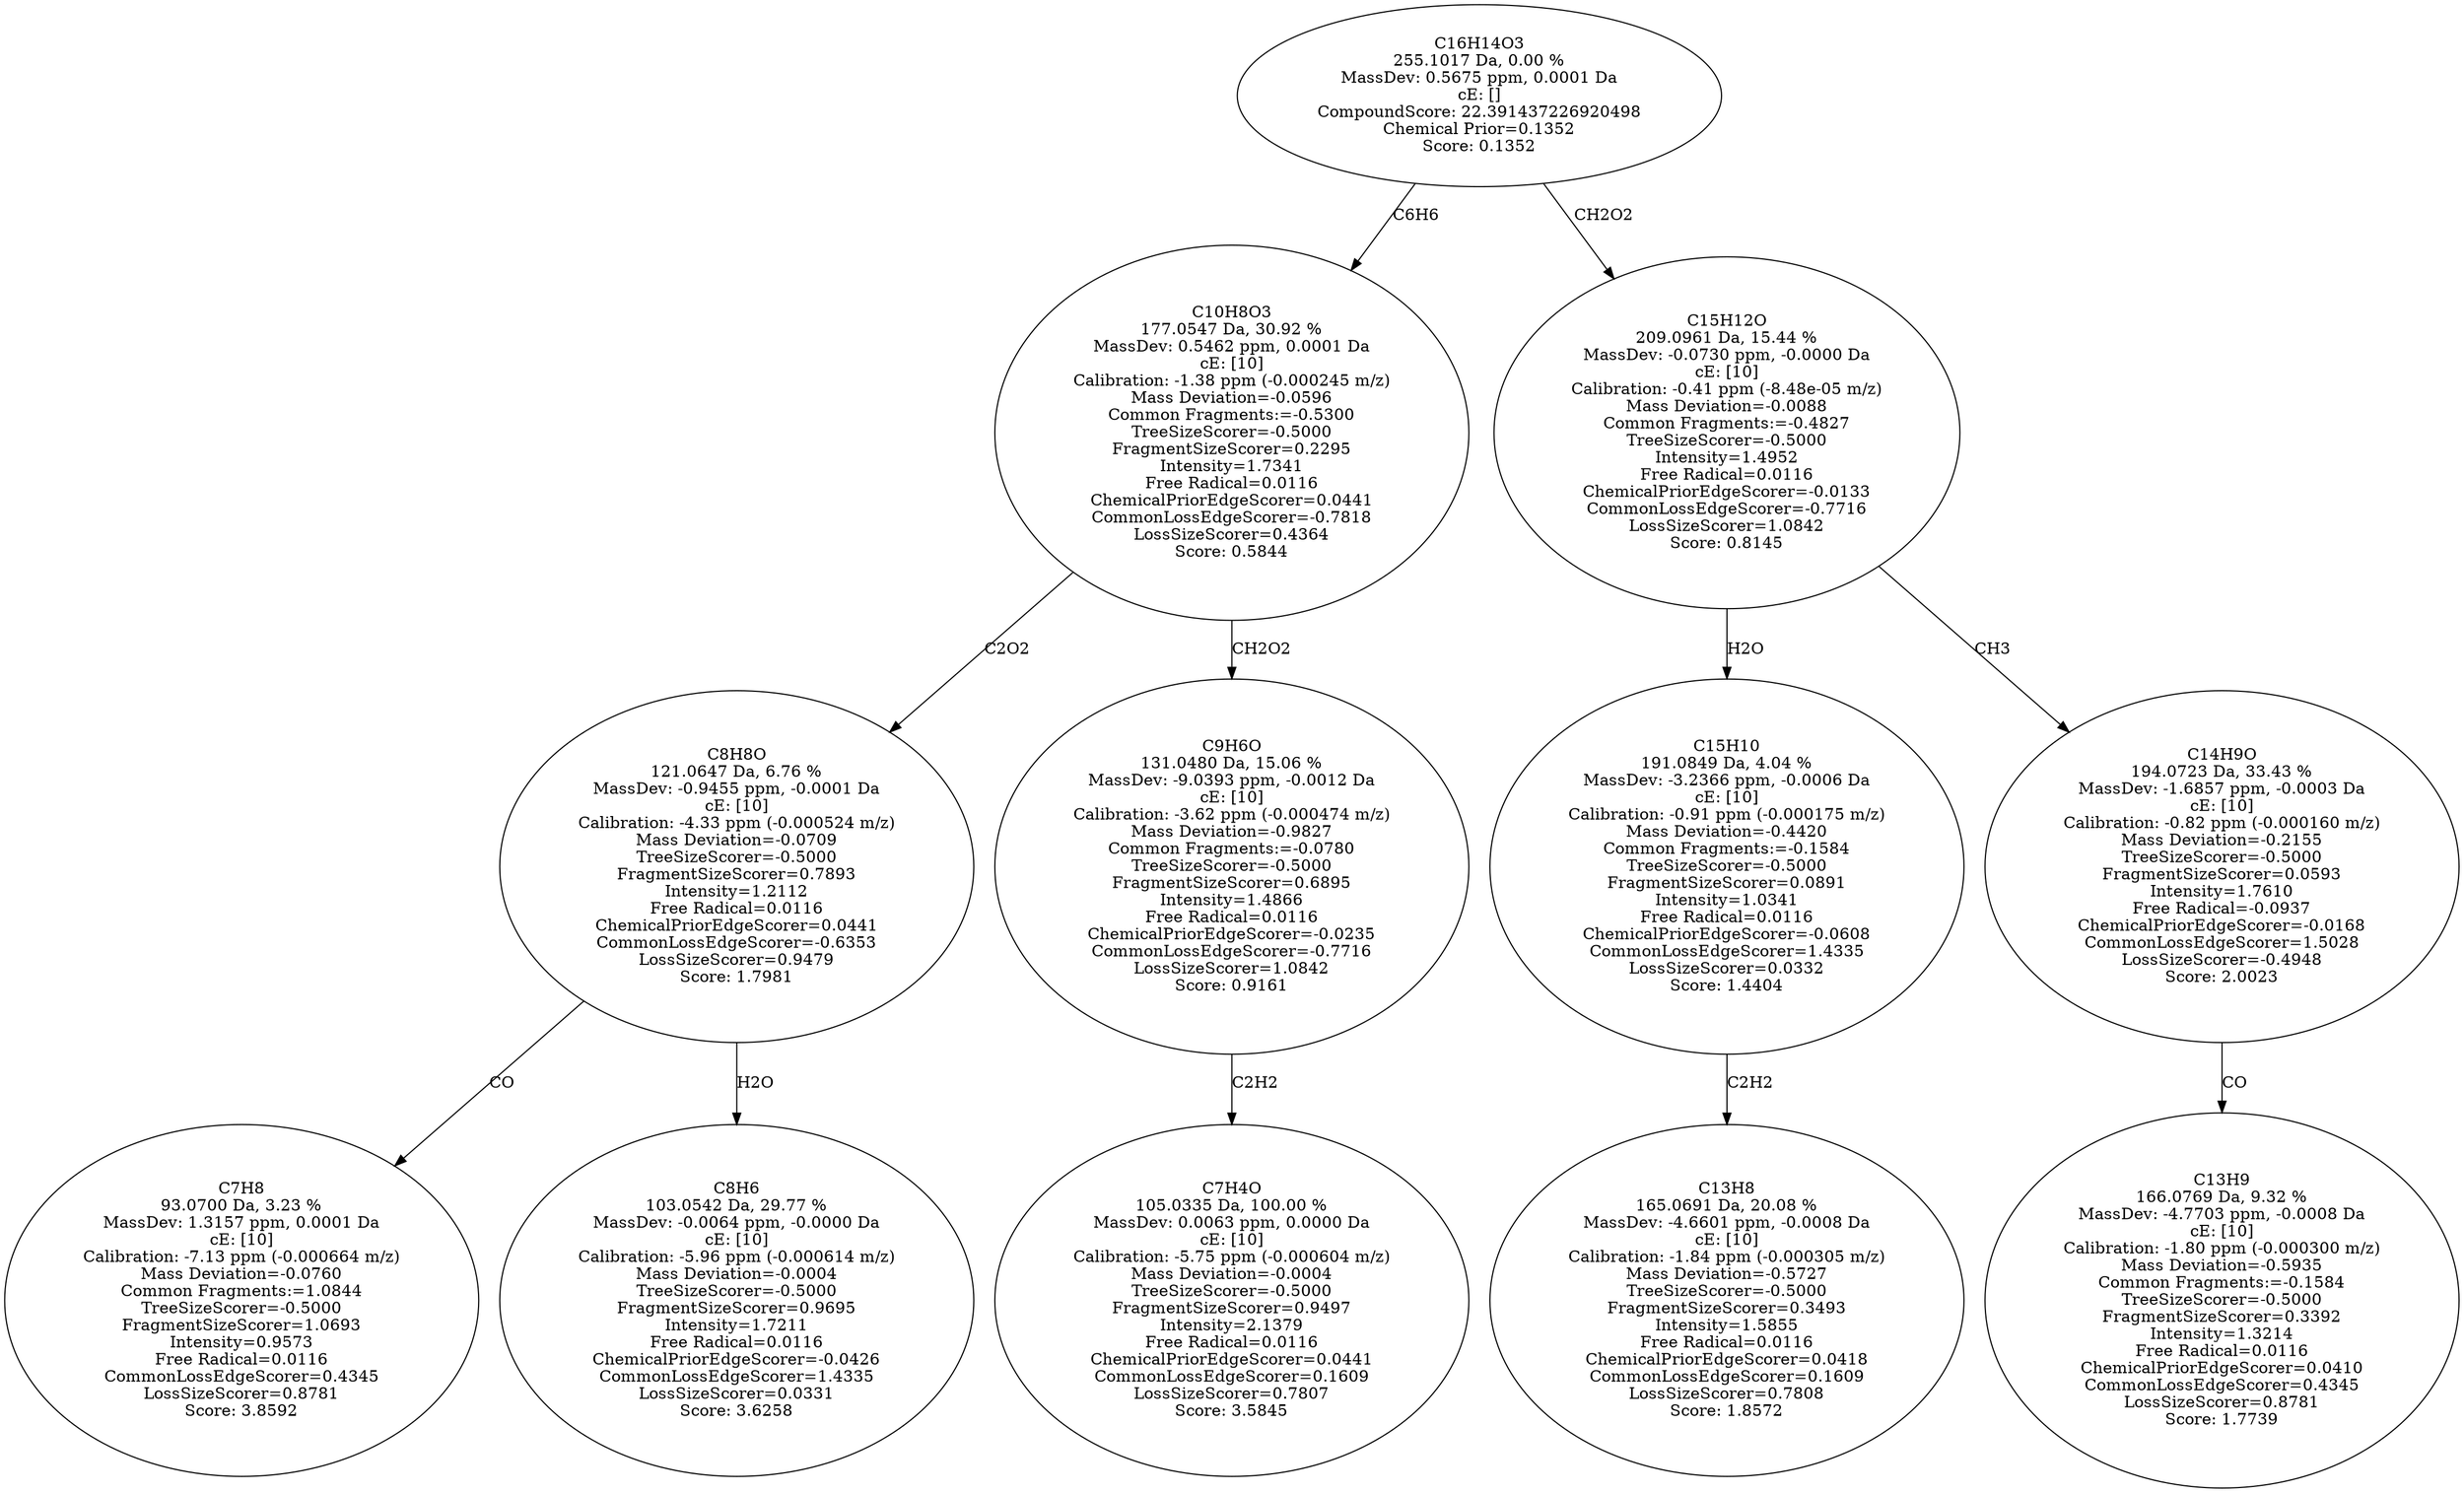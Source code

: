 strict digraph {
v1 [label="C7H8\n93.0700 Da, 3.23 %\nMassDev: 1.3157 ppm, 0.0001 Da\ncE: [10]\nCalibration: -7.13 ppm (-0.000664 m/z)\nMass Deviation=-0.0760\nCommon Fragments:=1.0844\nTreeSizeScorer=-0.5000\nFragmentSizeScorer=1.0693\nIntensity=0.9573\nFree Radical=0.0116\nCommonLossEdgeScorer=0.4345\nLossSizeScorer=0.8781\nScore: 3.8592"];
v2 [label="C8H6\n103.0542 Da, 29.77 %\nMassDev: -0.0064 ppm, -0.0000 Da\ncE: [10]\nCalibration: -5.96 ppm (-0.000614 m/z)\nMass Deviation=-0.0004\nTreeSizeScorer=-0.5000\nFragmentSizeScorer=0.9695\nIntensity=1.7211\nFree Radical=0.0116\nChemicalPriorEdgeScorer=-0.0426\nCommonLossEdgeScorer=1.4335\nLossSizeScorer=0.0331\nScore: 3.6258"];
v3 [label="C8H8O\n121.0647 Da, 6.76 %\nMassDev: -0.9455 ppm, -0.0001 Da\ncE: [10]\nCalibration: -4.33 ppm (-0.000524 m/z)\nMass Deviation=-0.0709\nTreeSizeScorer=-0.5000\nFragmentSizeScorer=0.7893\nIntensity=1.2112\nFree Radical=0.0116\nChemicalPriorEdgeScorer=0.0441\nCommonLossEdgeScorer=-0.6353\nLossSizeScorer=0.9479\nScore: 1.7981"];
v4 [label="C7H4O\n105.0335 Da, 100.00 %\nMassDev: 0.0063 ppm, 0.0000 Da\ncE: [10]\nCalibration: -5.75 ppm (-0.000604 m/z)\nMass Deviation=-0.0004\nTreeSizeScorer=-0.5000\nFragmentSizeScorer=0.9497\nIntensity=2.1379\nFree Radical=0.0116\nChemicalPriorEdgeScorer=0.0441\nCommonLossEdgeScorer=0.1609\nLossSizeScorer=0.7807\nScore: 3.5845"];
v5 [label="C9H6O\n131.0480 Da, 15.06 %\nMassDev: -9.0393 ppm, -0.0012 Da\ncE: [10]\nCalibration: -3.62 ppm (-0.000474 m/z)\nMass Deviation=-0.9827\nCommon Fragments:=-0.0780\nTreeSizeScorer=-0.5000\nFragmentSizeScorer=0.6895\nIntensity=1.4866\nFree Radical=0.0116\nChemicalPriorEdgeScorer=-0.0235\nCommonLossEdgeScorer=-0.7716\nLossSizeScorer=1.0842\nScore: 0.9161"];
v6 [label="C10H8O3\n177.0547 Da, 30.92 %\nMassDev: 0.5462 ppm, 0.0001 Da\ncE: [10]\nCalibration: -1.38 ppm (-0.000245 m/z)\nMass Deviation=-0.0596\nCommon Fragments:=-0.5300\nTreeSizeScorer=-0.5000\nFragmentSizeScorer=0.2295\nIntensity=1.7341\nFree Radical=0.0116\nChemicalPriorEdgeScorer=0.0441\nCommonLossEdgeScorer=-0.7818\nLossSizeScorer=0.4364\nScore: 0.5844"];
v7 [label="C13H8\n165.0691 Da, 20.08 %\nMassDev: -4.6601 ppm, -0.0008 Da\ncE: [10]\nCalibration: -1.84 ppm (-0.000305 m/z)\nMass Deviation=-0.5727\nTreeSizeScorer=-0.5000\nFragmentSizeScorer=0.3493\nIntensity=1.5855\nFree Radical=0.0116\nChemicalPriorEdgeScorer=0.0418\nCommonLossEdgeScorer=0.1609\nLossSizeScorer=0.7808\nScore: 1.8572"];
v8 [label="C15H10\n191.0849 Da, 4.04 %\nMassDev: -3.2366 ppm, -0.0006 Da\ncE: [10]\nCalibration: -0.91 ppm (-0.000175 m/z)\nMass Deviation=-0.4420\nCommon Fragments:=-0.1584\nTreeSizeScorer=-0.5000\nFragmentSizeScorer=0.0891\nIntensity=1.0341\nFree Radical=0.0116\nChemicalPriorEdgeScorer=-0.0608\nCommonLossEdgeScorer=1.4335\nLossSizeScorer=0.0332\nScore: 1.4404"];
v9 [label="C13H9\n166.0769 Da, 9.32 %\nMassDev: -4.7703 ppm, -0.0008 Da\ncE: [10]\nCalibration: -1.80 ppm (-0.000300 m/z)\nMass Deviation=-0.5935\nCommon Fragments:=-0.1584\nTreeSizeScorer=-0.5000\nFragmentSizeScorer=0.3392\nIntensity=1.3214\nFree Radical=0.0116\nChemicalPriorEdgeScorer=0.0410\nCommonLossEdgeScorer=0.4345\nLossSizeScorer=0.8781\nScore: 1.7739"];
v10 [label="C14H9O\n194.0723 Da, 33.43 %\nMassDev: -1.6857 ppm, -0.0003 Da\ncE: [10]\nCalibration: -0.82 ppm (-0.000160 m/z)\nMass Deviation=-0.2155\nTreeSizeScorer=-0.5000\nFragmentSizeScorer=0.0593\nIntensity=1.7610\nFree Radical=-0.0937\nChemicalPriorEdgeScorer=-0.0168\nCommonLossEdgeScorer=1.5028\nLossSizeScorer=-0.4948\nScore: 2.0023"];
v11 [label="C15H12O\n209.0961 Da, 15.44 %\nMassDev: -0.0730 ppm, -0.0000 Da\ncE: [10]\nCalibration: -0.41 ppm (-8.48e-05 m/z)\nMass Deviation=-0.0088\nCommon Fragments:=-0.4827\nTreeSizeScorer=-0.5000\nIntensity=1.4952\nFree Radical=0.0116\nChemicalPriorEdgeScorer=-0.0133\nCommonLossEdgeScorer=-0.7716\nLossSizeScorer=1.0842\nScore: 0.8145"];
v12 [label="C16H14O3\n255.1017 Da, 0.00 %\nMassDev: 0.5675 ppm, 0.0001 Da\ncE: []\nCompoundScore: 22.391437226920498\nChemical Prior=0.1352\nScore: 0.1352"];
v3 -> v1 [label="CO"];
v3 -> v2 [label="H2O"];
v6 -> v3 [label="C2O2"];
v5 -> v4 [label="C2H2"];
v6 -> v5 [label="CH2O2"];
v12 -> v6 [label="C6H6"];
v8 -> v7 [label="C2H2"];
v11 -> v8 [label="H2O"];
v10 -> v9 [label="CO"];
v11 -> v10 [label="CH3"];
v12 -> v11 [label="CH2O2"];
}